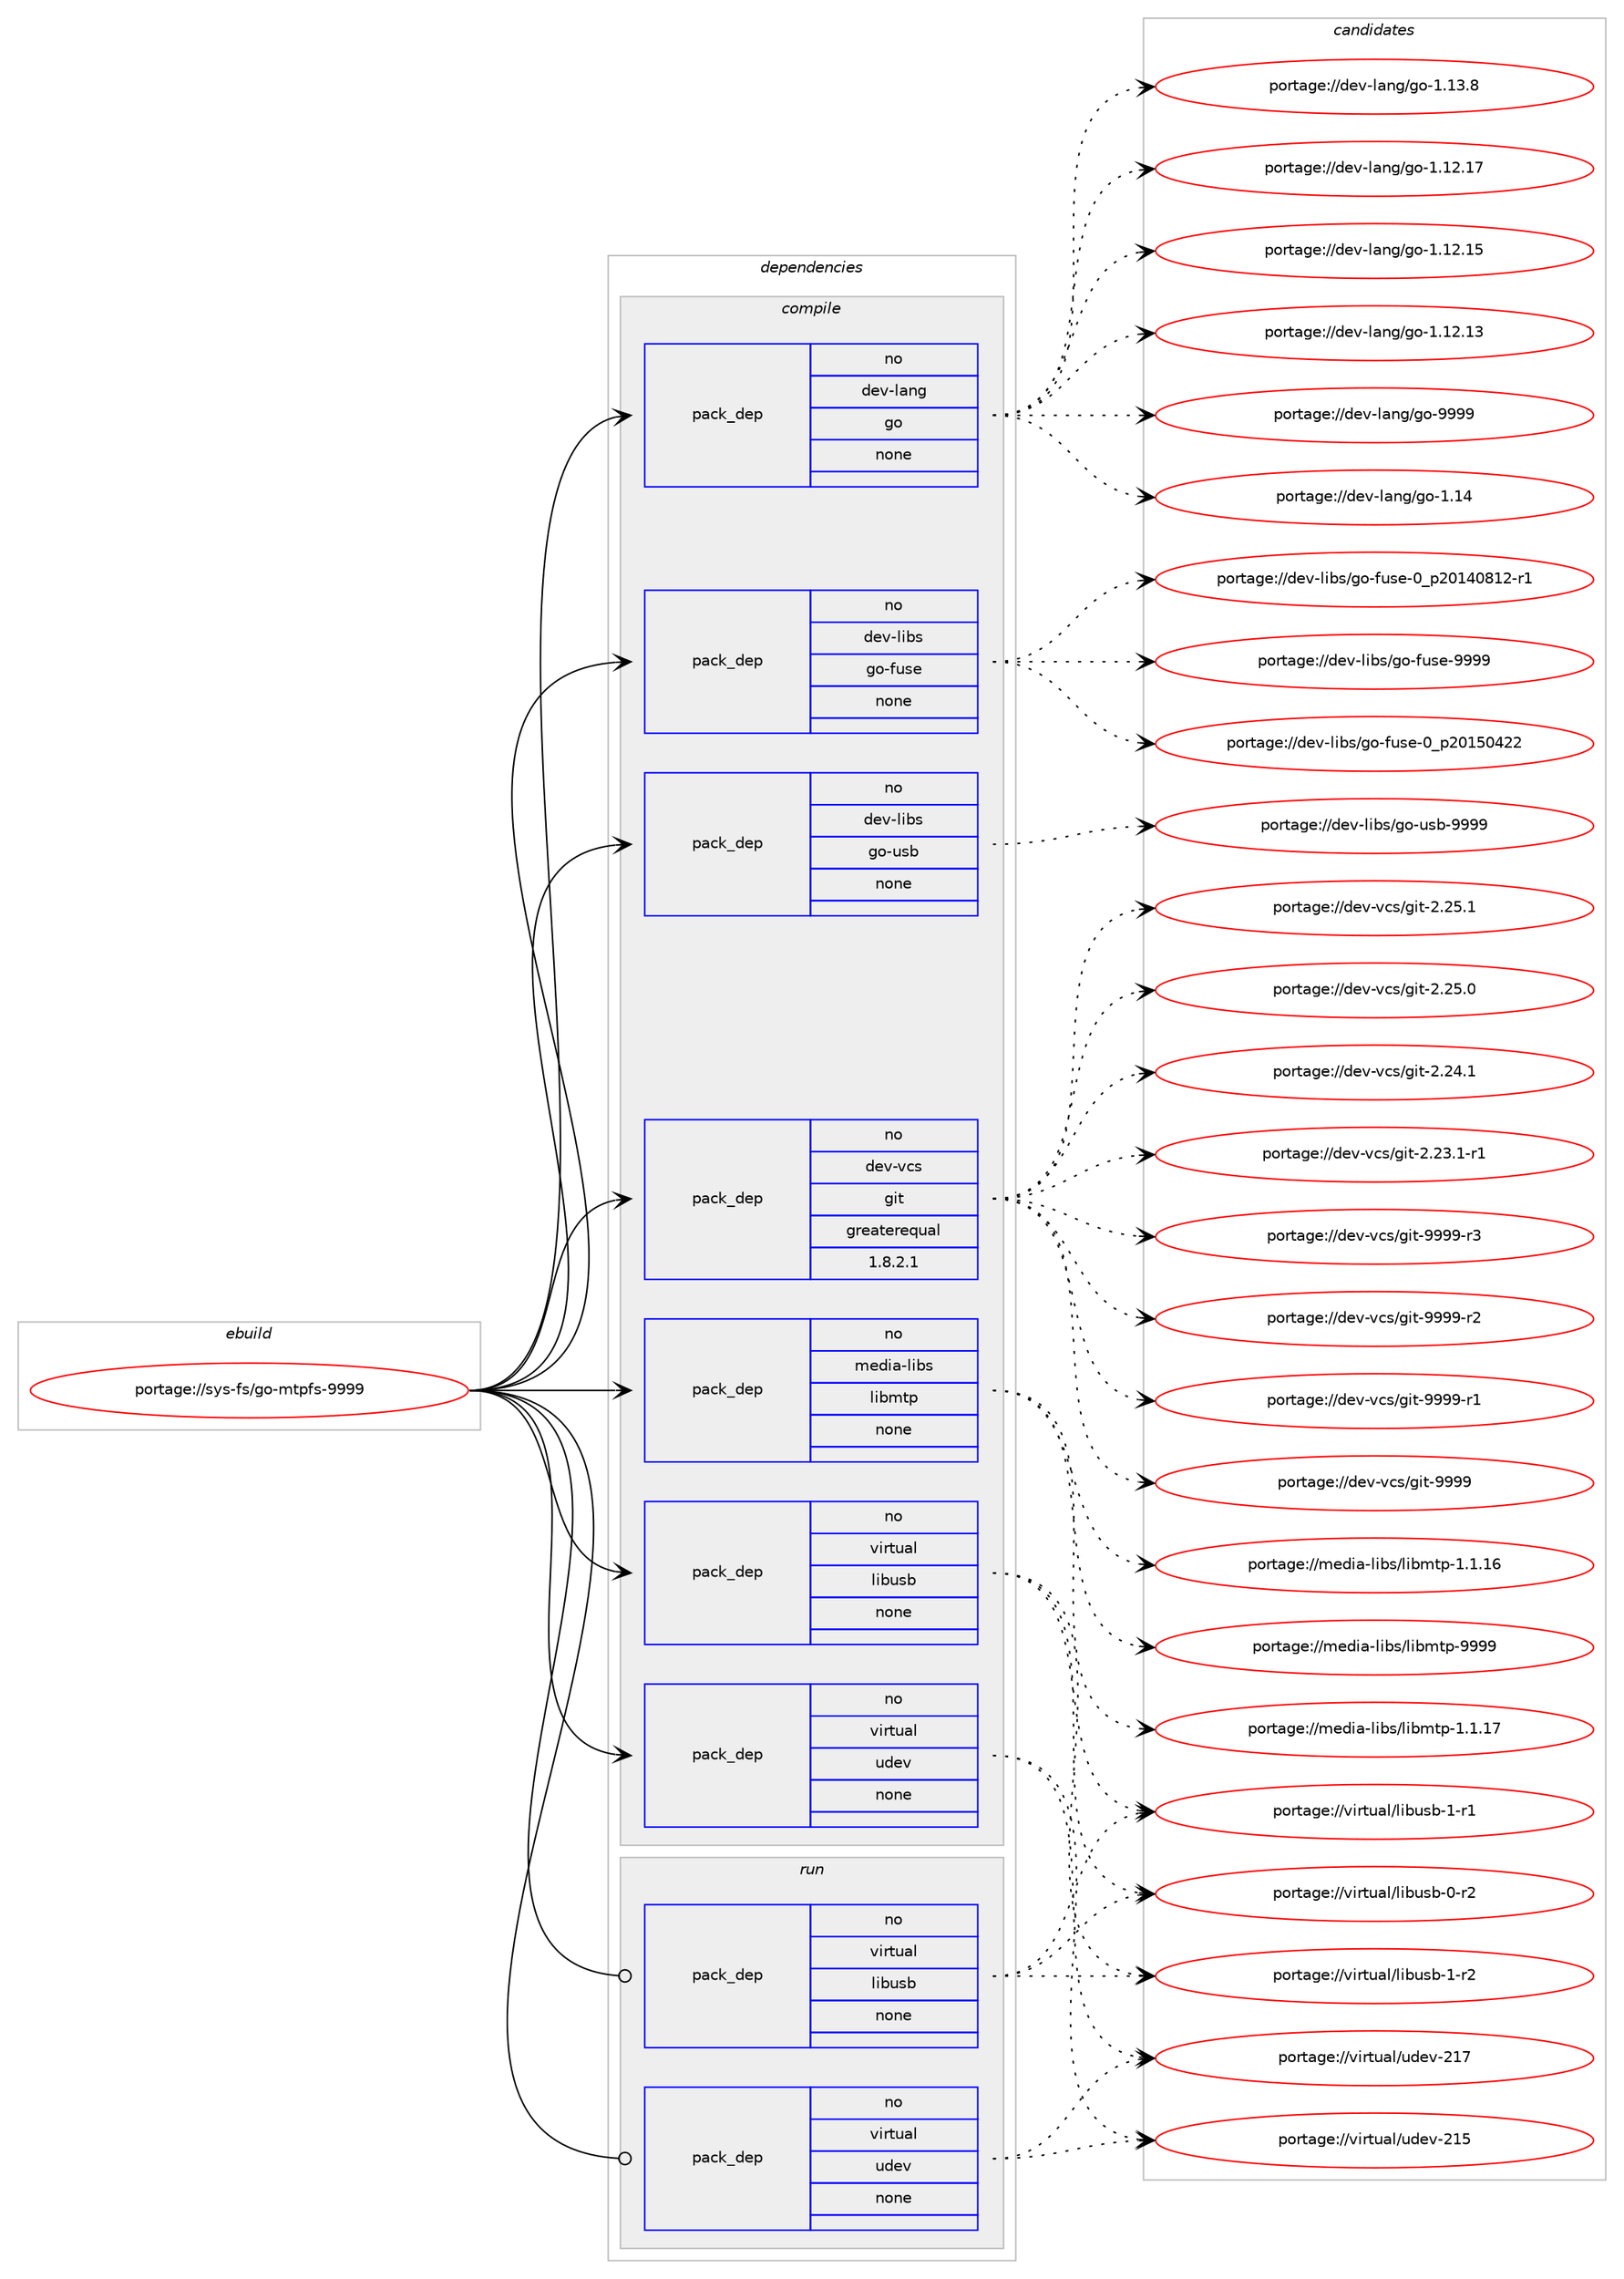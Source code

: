 digraph prolog {

# *************
# Graph options
# *************

newrank=true;
concentrate=true;
compound=true;
graph [rankdir=LR,fontname=Helvetica,fontsize=10,ranksep=1.5];#, ranksep=2.5, nodesep=0.2];
edge  [arrowhead=vee];
node  [fontname=Helvetica,fontsize=10];

# **********
# The ebuild
# **********

subgraph cluster_leftcol {
color=gray;
rank=same;
label=<<i>ebuild</i>>;
id [label="portage://sys-fs/go-mtpfs-9999", color=red, width=4, href="../sys-fs/go-mtpfs-9999.svg"];
}

# ****************
# The dependencies
# ****************

subgraph cluster_midcol {
color=gray;
label=<<i>dependencies</i>>;
subgraph cluster_compile {
fillcolor="#eeeeee";
style=filled;
label=<<i>compile</i>>;
subgraph pack19611 {
dependency24172 [label=<<TABLE BORDER="0" CELLBORDER="1" CELLSPACING="0" CELLPADDING="4" WIDTH="220"><TR><TD ROWSPAN="6" CELLPADDING="30">pack_dep</TD></TR><TR><TD WIDTH="110">no</TD></TR><TR><TD>dev-lang</TD></TR><TR><TD>go</TD></TR><TR><TD>none</TD></TR><TR><TD></TD></TR></TABLE>>, shape=none, color=blue];
}
id:e -> dependency24172:w [weight=20,style="solid",arrowhead="vee"];
subgraph pack19612 {
dependency24173 [label=<<TABLE BORDER="0" CELLBORDER="1" CELLSPACING="0" CELLPADDING="4" WIDTH="220"><TR><TD ROWSPAN="6" CELLPADDING="30">pack_dep</TD></TR><TR><TD WIDTH="110">no</TD></TR><TR><TD>dev-libs</TD></TR><TR><TD>go-fuse</TD></TR><TR><TD>none</TD></TR><TR><TD></TD></TR></TABLE>>, shape=none, color=blue];
}
id:e -> dependency24173:w [weight=20,style="solid",arrowhead="vee"];
subgraph pack19613 {
dependency24174 [label=<<TABLE BORDER="0" CELLBORDER="1" CELLSPACING="0" CELLPADDING="4" WIDTH="220"><TR><TD ROWSPAN="6" CELLPADDING="30">pack_dep</TD></TR><TR><TD WIDTH="110">no</TD></TR><TR><TD>dev-libs</TD></TR><TR><TD>go-usb</TD></TR><TR><TD>none</TD></TR><TR><TD></TD></TR></TABLE>>, shape=none, color=blue];
}
id:e -> dependency24174:w [weight=20,style="solid",arrowhead="vee"];
subgraph pack19614 {
dependency24175 [label=<<TABLE BORDER="0" CELLBORDER="1" CELLSPACING="0" CELLPADDING="4" WIDTH="220"><TR><TD ROWSPAN="6" CELLPADDING="30">pack_dep</TD></TR><TR><TD WIDTH="110">no</TD></TR><TR><TD>dev-vcs</TD></TR><TR><TD>git</TD></TR><TR><TD>greaterequal</TD></TR><TR><TD>1.8.2.1</TD></TR></TABLE>>, shape=none, color=blue];
}
id:e -> dependency24175:w [weight=20,style="solid",arrowhead="vee"];
subgraph pack19615 {
dependency24176 [label=<<TABLE BORDER="0" CELLBORDER="1" CELLSPACING="0" CELLPADDING="4" WIDTH="220"><TR><TD ROWSPAN="6" CELLPADDING="30">pack_dep</TD></TR><TR><TD WIDTH="110">no</TD></TR><TR><TD>media-libs</TD></TR><TR><TD>libmtp</TD></TR><TR><TD>none</TD></TR><TR><TD></TD></TR></TABLE>>, shape=none, color=blue];
}
id:e -> dependency24176:w [weight=20,style="solid",arrowhead="vee"];
subgraph pack19616 {
dependency24177 [label=<<TABLE BORDER="0" CELLBORDER="1" CELLSPACING="0" CELLPADDING="4" WIDTH="220"><TR><TD ROWSPAN="6" CELLPADDING="30">pack_dep</TD></TR><TR><TD WIDTH="110">no</TD></TR><TR><TD>virtual</TD></TR><TR><TD>libusb</TD></TR><TR><TD>none</TD></TR><TR><TD></TD></TR></TABLE>>, shape=none, color=blue];
}
id:e -> dependency24177:w [weight=20,style="solid",arrowhead="vee"];
subgraph pack19617 {
dependency24178 [label=<<TABLE BORDER="0" CELLBORDER="1" CELLSPACING="0" CELLPADDING="4" WIDTH="220"><TR><TD ROWSPAN="6" CELLPADDING="30">pack_dep</TD></TR><TR><TD WIDTH="110">no</TD></TR><TR><TD>virtual</TD></TR><TR><TD>udev</TD></TR><TR><TD>none</TD></TR><TR><TD></TD></TR></TABLE>>, shape=none, color=blue];
}
id:e -> dependency24178:w [weight=20,style="solid",arrowhead="vee"];
}
subgraph cluster_compileandrun {
fillcolor="#eeeeee";
style=filled;
label=<<i>compile and run</i>>;
}
subgraph cluster_run {
fillcolor="#eeeeee";
style=filled;
label=<<i>run</i>>;
subgraph pack19618 {
dependency24179 [label=<<TABLE BORDER="0" CELLBORDER="1" CELLSPACING="0" CELLPADDING="4" WIDTH="220"><TR><TD ROWSPAN="6" CELLPADDING="30">pack_dep</TD></TR><TR><TD WIDTH="110">no</TD></TR><TR><TD>virtual</TD></TR><TR><TD>libusb</TD></TR><TR><TD>none</TD></TR><TR><TD></TD></TR></TABLE>>, shape=none, color=blue];
}
id:e -> dependency24179:w [weight=20,style="solid",arrowhead="odot"];
subgraph pack19619 {
dependency24180 [label=<<TABLE BORDER="0" CELLBORDER="1" CELLSPACING="0" CELLPADDING="4" WIDTH="220"><TR><TD ROWSPAN="6" CELLPADDING="30">pack_dep</TD></TR><TR><TD WIDTH="110">no</TD></TR><TR><TD>virtual</TD></TR><TR><TD>udev</TD></TR><TR><TD>none</TD></TR><TR><TD></TD></TR></TABLE>>, shape=none, color=blue];
}
id:e -> dependency24180:w [weight=20,style="solid",arrowhead="odot"];
}
}

# **************
# The candidates
# **************

subgraph cluster_choices {
rank=same;
color=gray;
label=<<i>candidates</i>>;

subgraph choice19611 {
color=black;
nodesep=1;
choice1001011184510897110103471031114557575757 [label="portage://dev-lang/go-9999", color=red, width=4,href="../dev-lang/go-9999.svg"];
choice1001011184510897110103471031114549464952 [label="portage://dev-lang/go-1.14", color=red, width=4,href="../dev-lang/go-1.14.svg"];
choice10010111845108971101034710311145494649514656 [label="portage://dev-lang/go-1.13.8", color=red, width=4,href="../dev-lang/go-1.13.8.svg"];
choice1001011184510897110103471031114549464950464955 [label="portage://dev-lang/go-1.12.17", color=red, width=4,href="../dev-lang/go-1.12.17.svg"];
choice1001011184510897110103471031114549464950464953 [label="portage://dev-lang/go-1.12.15", color=red, width=4,href="../dev-lang/go-1.12.15.svg"];
choice1001011184510897110103471031114549464950464951 [label="portage://dev-lang/go-1.12.13", color=red, width=4,href="../dev-lang/go-1.12.13.svg"];
dependency24172:e -> choice1001011184510897110103471031114557575757:w [style=dotted,weight="100"];
dependency24172:e -> choice1001011184510897110103471031114549464952:w [style=dotted,weight="100"];
dependency24172:e -> choice10010111845108971101034710311145494649514656:w [style=dotted,weight="100"];
dependency24172:e -> choice1001011184510897110103471031114549464950464955:w [style=dotted,weight="100"];
dependency24172:e -> choice1001011184510897110103471031114549464950464953:w [style=dotted,weight="100"];
dependency24172:e -> choice1001011184510897110103471031114549464950464951:w [style=dotted,weight="100"];
}
subgraph choice19612 {
color=black;
nodesep=1;
choice100101118451081059811547103111451021171151014557575757 [label="portage://dev-libs/go-fuse-9999", color=red, width=4,href="../dev-libs/go-fuse-9999.svg"];
choice100101118451081059811547103111451021171151014548951125048495348525050 [label="portage://dev-libs/go-fuse-0_p20150422", color=red, width=4,href="../dev-libs/go-fuse-0_p20150422.svg"];
choice1001011184510810598115471031114510211711510145489511250484952485649504511449 [label="portage://dev-libs/go-fuse-0_p20140812-r1", color=red, width=4,href="../dev-libs/go-fuse-0_p20140812-r1.svg"];
dependency24173:e -> choice100101118451081059811547103111451021171151014557575757:w [style=dotted,weight="100"];
dependency24173:e -> choice100101118451081059811547103111451021171151014548951125048495348525050:w [style=dotted,weight="100"];
dependency24173:e -> choice1001011184510810598115471031114510211711510145489511250484952485649504511449:w [style=dotted,weight="100"];
}
subgraph choice19613 {
color=black;
nodesep=1;
choice10010111845108105981154710311145117115984557575757 [label="portage://dev-libs/go-usb-9999", color=red, width=4,href="../dev-libs/go-usb-9999.svg"];
dependency24174:e -> choice10010111845108105981154710311145117115984557575757:w [style=dotted,weight="100"];
}
subgraph choice19614 {
color=black;
nodesep=1;
choice10010111845118991154710310511645575757574511451 [label="portage://dev-vcs/git-9999-r3", color=red, width=4,href="../dev-vcs/git-9999-r3.svg"];
choice10010111845118991154710310511645575757574511450 [label="portage://dev-vcs/git-9999-r2", color=red, width=4,href="../dev-vcs/git-9999-r2.svg"];
choice10010111845118991154710310511645575757574511449 [label="portage://dev-vcs/git-9999-r1", color=red, width=4,href="../dev-vcs/git-9999-r1.svg"];
choice1001011184511899115471031051164557575757 [label="portage://dev-vcs/git-9999", color=red, width=4,href="../dev-vcs/git-9999.svg"];
choice10010111845118991154710310511645504650534649 [label="portage://dev-vcs/git-2.25.1", color=red, width=4,href="../dev-vcs/git-2.25.1.svg"];
choice10010111845118991154710310511645504650534648 [label="portage://dev-vcs/git-2.25.0", color=red, width=4,href="../dev-vcs/git-2.25.0.svg"];
choice10010111845118991154710310511645504650524649 [label="portage://dev-vcs/git-2.24.1", color=red, width=4,href="../dev-vcs/git-2.24.1.svg"];
choice100101118451189911547103105116455046505146494511449 [label="portage://dev-vcs/git-2.23.1-r1", color=red, width=4,href="../dev-vcs/git-2.23.1-r1.svg"];
dependency24175:e -> choice10010111845118991154710310511645575757574511451:w [style=dotted,weight="100"];
dependency24175:e -> choice10010111845118991154710310511645575757574511450:w [style=dotted,weight="100"];
dependency24175:e -> choice10010111845118991154710310511645575757574511449:w [style=dotted,weight="100"];
dependency24175:e -> choice1001011184511899115471031051164557575757:w [style=dotted,weight="100"];
dependency24175:e -> choice10010111845118991154710310511645504650534649:w [style=dotted,weight="100"];
dependency24175:e -> choice10010111845118991154710310511645504650534648:w [style=dotted,weight="100"];
dependency24175:e -> choice10010111845118991154710310511645504650524649:w [style=dotted,weight="100"];
dependency24175:e -> choice100101118451189911547103105116455046505146494511449:w [style=dotted,weight="100"];
}
subgraph choice19615 {
color=black;
nodesep=1;
choice10910110010597451081059811547108105981091161124557575757 [label="portage://media-libs/libmtp-9999", color=red, width=4,href="../media-libs/libmtp-9999.svg"];
choice109101100105974510810598115471081059810911611245494649464955 [label="portage://media-libs/libmtp-1.1.17", color=red, width=4,href="../media-libs/libmtp-1.1.17.svg"];
choice109101100105974510810598115471081059810911611245494649464954 [label="portage://media-libs/libmtp-1.1.16", color=red, width=4,href="../media-libs/libmtp-1.1.16.svg"];
dependency24176:e -> choice10910110010597451081059811547108105981091161124557575757:w [style=dotted,weight="100"];
dependency24176:e -> choice109101100105974510810598115471081059810911611245494649464955:w [style=dotted,weight="100"];
dependency24176:e -> choice109101100105974510810598115471081059810911611245494649464954:w [style=dotted,weight="100"];
}
subgraph choice19616 {
color=black;
nodesep=1;
choice1181051141161179710847108105981171159845494511450 [label="portage://virtual/libusb-1-r2", color=red, width=4,href="../virtual/libusb-1-r2.svg"];
choice1181051141161179710847108105981171159845494511449 [label="portage://virtual/libusb-1-r1", color=red, width=4,href="../virtual/libusb-1-r1.svg"];
choice1181051141161179710847108105981171159845484511450 [label="portage://virtual/libusb-0-r2", color=red, width=4,href="../virtual/libusb-0-r2.svg"];
dependency24177:e -> choice1181051141161179710847108105981171159845494511450:w [style=dotted,weight="100"];
dependency24177:e -> choice1181051141161179710847108105981171159845494511449:w [style=dotted,weight="100"];
dependency24177:e -> choice1181051141161179710847108105981171159845484511450:w [style=dotted,weight="100"];
}
subgraph choice19617 {
color=black;
nodesep=1;
choice118105114116117971084711710010111845504955 [label="portage://virtual/udev-217", color=red, width=4,href="../virtual/udev-217.svg"];
choice118105114116117971084711710010111845504953 [label="portage://virtual/udev-215", color=red, width=4,href="../virtual/udev-215.svg"];
dependency24178:e -> choice118105114116117971084711710010111845504955:w [style=dotted,weight="100"];
dependency24178:e -> choice118105114116117971084711710010111845504953:w [style=dotted,weight="100"];
}
subgraph choice19618 {
color=black;
nodesep=1;
choice1181051141161179710847108105981171159845494511450 [label="portage://virtual/libusb-1-r2", color=red, width=4,href="../virtual/libusb-1-r2.svg"];
choice1181051141161179710847108105981171159845494511449 [label="portage://virtual/libusb-1-r1", color=red, width=4,href="../virtual/libusb-1-r1.svg"];
choice1181051141161179710847108105981171159845484511450 [label="portage://virtual/libusb-0-r2", color=red, width=4,href="../virtual/libusb-0-r2.svg"];
dependency24179:e -> choice1181051141161179710847108105981171159845494511450:w [style=dotted,weight="100"];
dependency24179:e -> choice1181051141161179710847108105981171159845494511449:w [style=dotted,weight="100"];
dependency24179:e -> choice1181051141161179710847108105981171159845484511450:w [style=dotted,weight="100"];
}
subgraph choice19619 {
color=black;
nodesep=1;
choice118105114116117971084711710010111845504955 [label="portage://virtual/udev-217", color=red, width=4,href="../virtual/udev-217.svg"];
choice118105114116117971084711710010111845504953 [label="portage://virtual/udev-215", color=red, width=4,href="../virtual/udev-215.svg"];
dependency24180:e -> choice118105114116117971084711710010111845504955:w [style=dotted,weight="100"];
dependency24180:e -> choice118105114116117971084711710010111845504953:w [style=dotted,weight="100"];
}
}

}
